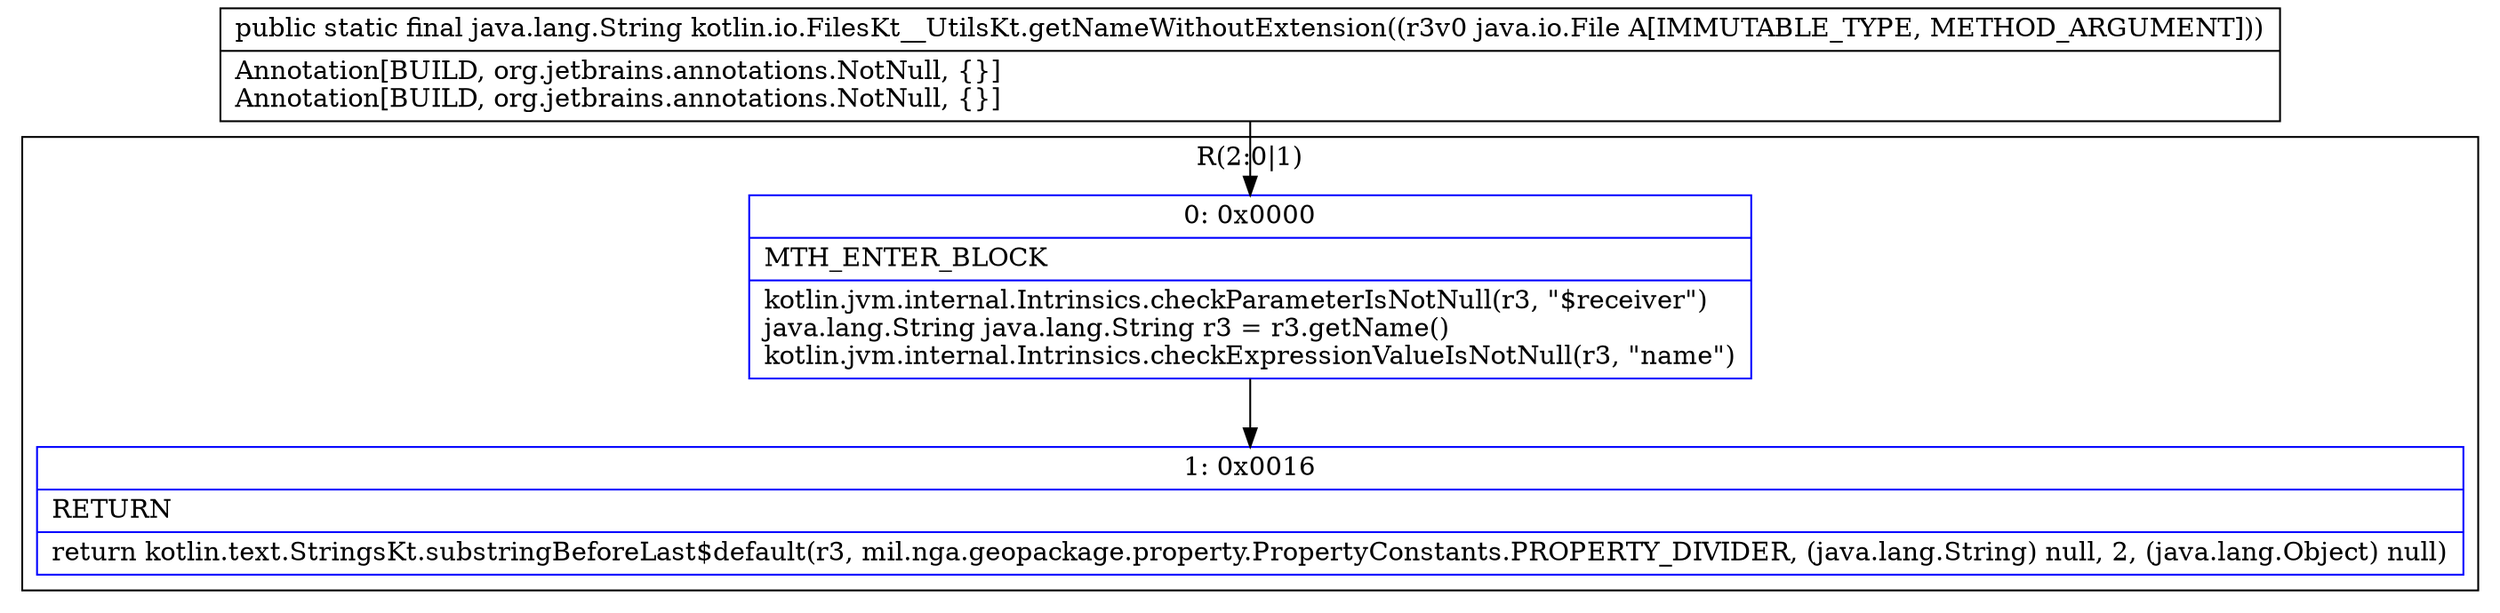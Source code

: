 digraph "CFG forkotlin.io.FilesKt__UtilsKt.getNameWithoutExtension(Ljava\/io\/File;)Ljava\/lang\/String;" {
subgraph cluster_Region_1547710238 {
label = "R(2:0|1)";
node [shape=record,color=blue];
Node_0 [shape=record,label="{0\:\ 0x0000|MTH_ENTER_BLOCK\l|kotlin.jvm.internal.Intrinsics.checkParameterIsNotNull(r3, \"$receiver\")\ljava.lang.String java.lang.String r3 = r3.getName()\lkotlin.jvm.internal.Intrinsics.checkExpressionValueIsNotNull(r3, \"name\")\l}"];
Node_1 [shape=record,label="{1\:\ 0x0016|RETURN\l|return kotlin.text.StringsKt.substringBeforeLast$default(r3, mil.nga.geopackage.property.PropertyConstants.PROPERTY_DIVIDER, (java.lang.String) null, 2, (java.lang.Object) null)\l}"];
}
MethodNode[shape=record,label="{public static final java.lang.String kotlin.io.FilesKt__UtilsKt.getNameWithoutExtension((r3v0 java.io.File A[IMMUTABLE_TYPE, METHOD_ARGUMENT]))  | Annotation[BUILD, org.jetbrains.annotations.NotNull, \{\}]\lAnnotation[BUILD, org.jetbrains.annotations.NotNull, \{\}]\l}"];
MethodNode -> Node_0;
Node_0 -> Node_1;
}

